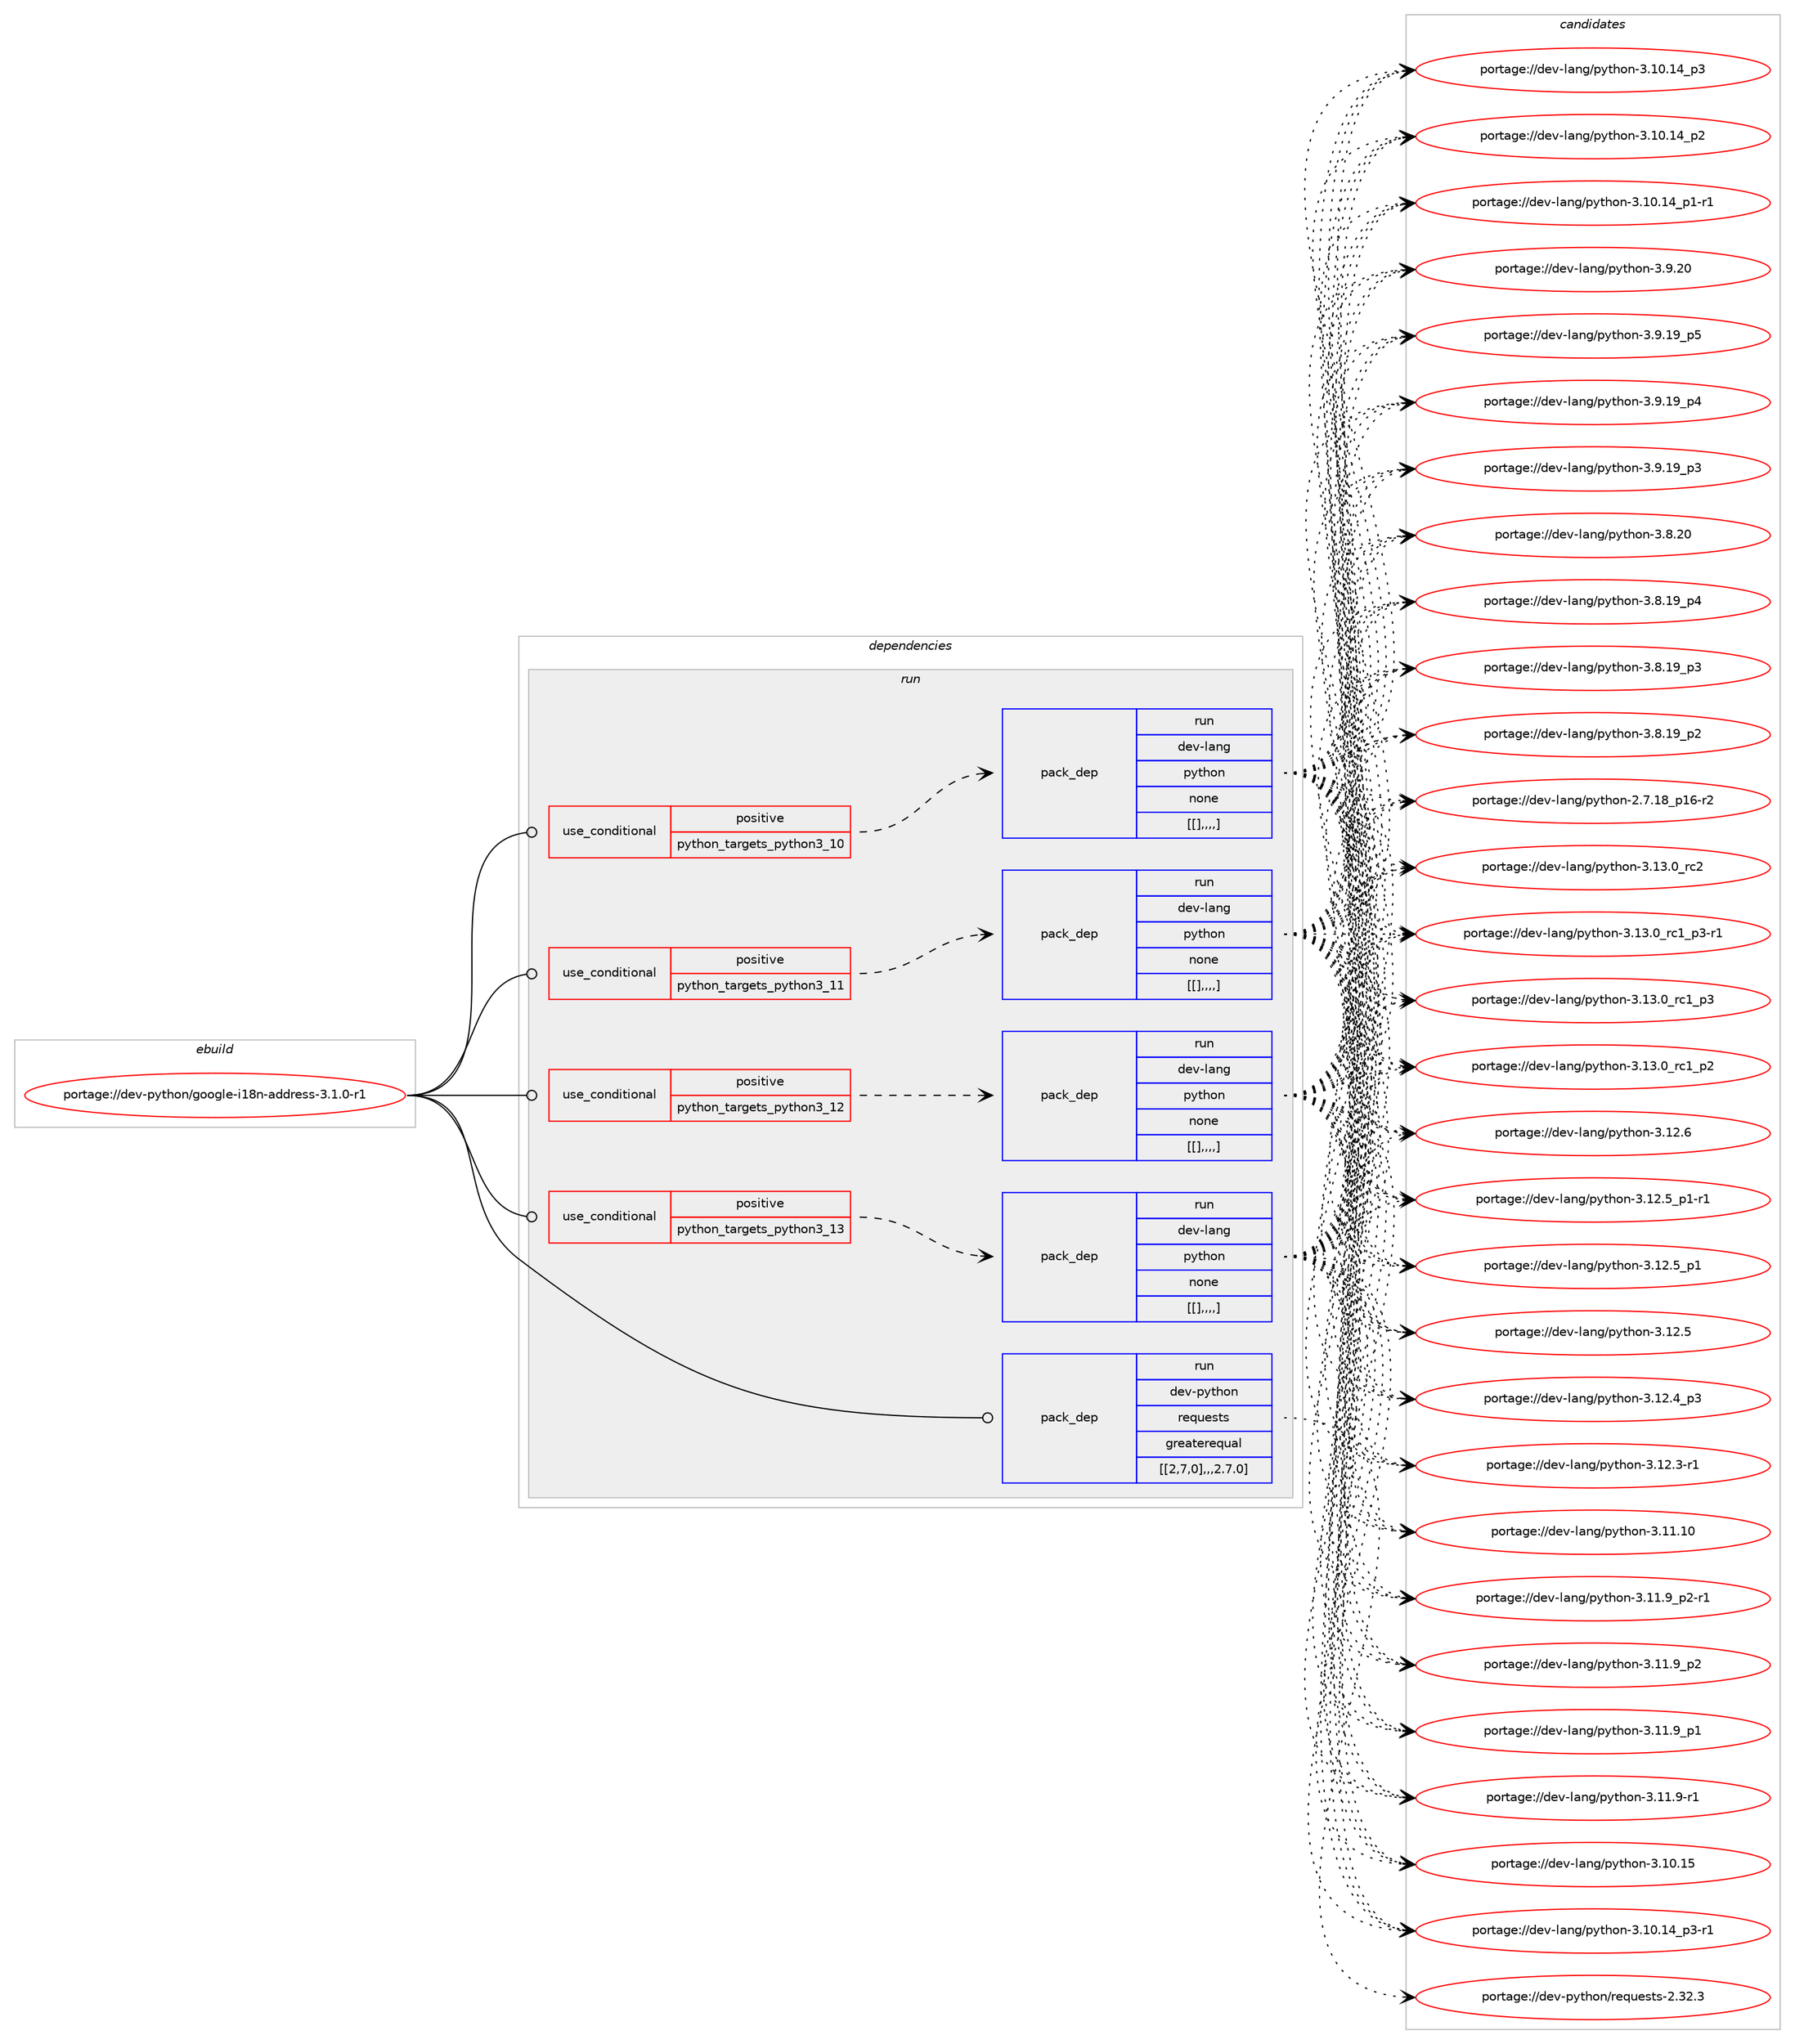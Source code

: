digraph prolog {

# *************
# Graph options
# *************

newrank=true;
concentrate=true;
compound=true;
graph [rankdir=LR,fontname=Helvetica,fontsize=10,ranksep=1.5];#, ranksep=2.5, nodesep=0.2];
edge  [arrowhead=vee];
node  [fontname=Helvetica,fontsize=10];

# **********
# The ebuild
# **********

subgraph cluster_leftcol {
color=gray;
label=<<i>ebuild</i>>;
id [label="portage://dev-python/google-i18n-address-3.1.0-r1", color=red, width=4, href="../dev-python/google-i18n-address-3.1.0-r1.svg"];
}

# ****************
# The dependencies
# ****************

subgraph cluster_midcol {
color=gray;
label=<<i>dependencies</i>>;
subgraph cluster_compile {
fillcolor="#eeeeee";
style=filled;
label=<<i>compile</i>>;
}
subgraph cluster_compileandrun {
fillcolor="#eeeeee";
style=filled;
label=<<i>compile and run</i>>;
}
subgraph cluster_run {
fillcolor="#eeeeee";
style=filled;
label=<<i>run</i>>;
subgraph cond33697 {
dependency148029 [label=<<TABLE BORDER="0" CELLBORDER="1" CELLSPACING="0" CELLPADDING="4"><TR><TD ROWSPAN="3" CELLPADDING="10">use_conditional</TD></TR><TR><TD>positive</TD></TR><TR><TD>python_targets_python3_10</TD></TR></TABLE>>, shape=none, color=red];
subgraph pack113114 {
dependency148030 [label=<<TABLE BORDER="0" CELLBORDER="1" CELLSPACING="0" CELLPADDING="4" WIDTH="220"><TR><TD ROWSPAN="6" CELLPADDING="30">pack_dep</TD></TR><TR><TD WIDTH="110">run</TD></TR><TR><TD>dev-lang</TD></TR><TR><TD>python</TD></TR><TR><TD>none</TD></TR><TR><TD>[[],,,,]</TD></TR></TABLE>>, shape=none, color=blue];
}
dependency148029:e -> dependency148030:w [weight=20,style="dashed",arrowhead="vee"];
}
id:e -> dependency148029:w [weight=20,style="solid",arrowhead="odot"];
subgraph cond33698 {
dependency148031 [label=<<TABLE BORDER="0" CELLBORDER="1" CELLSPACING="0" CELLPADDING="4"><TR><TD ROWSPAN="3" CELLPADDING="10">use_conditional</TD></TR><TR><TD>positive</TD></TR><TR><TD>python_targets_python3_11</TD></TR></TABLE>>, shape=none, color=red];
subgraph pack113115 {
dependency148032 [label=<<TABLE BORDER="0" CELLBORDER="1" CELLSPACING="0" CELLPADDING="4" WIDTH="220"><TR><TD ROWSPAN="6" CELLPADDING="30">pack_dep</TD></TR><TR><TD WIDTH="110">run</TD></TR><TR><TD>dev-lang</TD></TR><TR><TD>python</TD></TR><TR><TD>none</TD></TR><TR><TD>[[],,,,]</TD></TR></TABLE>>, shape=none, color=blue];
}
dependency148031:e -> dependency148032:w [weight=20,style="dashed",arrowhead="vee"];
}
id:e -> dependency148031:w [weight=20,style="solid",arrowhead="odot"];
subgraph cond33699 {
dependency148033 [label=<<TABLE BORDER="0" CELLBORDER="1" CELLSPACING="0" CELLPADDING="4"><TR><TD ROWSPAN="3" CELLPADDING="10">use_conditional</TD></TR><TR><TD>positive</TD></TR><TR><TD>python_targets_python3_12</TD></TR></TABLE>>, shape=none, color=red];
subgraph pack113116 {
dependency148034 [label=<<TABLE BORDER="0" CELLBORDER="1" CELLSPACING="0" CELLPADDING="4" WIDTH="220"><TR><TD ROWSPAN="6" CELLPADDING="30">pack_dep</TD></TR><TR><TD WIDTH="110">run</TD></TR><TR><TD>dev-lang</TD></TR><TR><TD>python</TD></TR><TR><TD>none</TD></TR><TR><TD>[[],,,,]</TD></TR></TABLE>>, shape=none, color=blue];
}
dependency148033:e -> dependency148034:w [weight=20,style="dashed",arrowhead="vee"];
}
id:e -> dependency148033:w [weight=20,style="solid",arrowhead="odot"];
subgraph cond33700 {
dependency148035 [label=<<TABLE BORDER="0" CELLBORDER="1" CELLSPACING="0" CELLPADDING="4"><TR><TD ROWSPAN="3" CELLPADDING="10">use_conditional</TD></TR><TR><TD>positive</TD></TR><TR><TD>python_targets_python3_13</TD></TR></TABLE>>, shape=none, color=red];
subgraph pack113117 {
dependency148036 [label=<<TABLE BORDER="0" CELLBORDER="1" CELLSPACING="0" CELLPADDING="4" WIDTH="220"><TR><TD ROWSPAN="6" CELLPADDING="30">pack_dep</TD></TR><TR><TD WIDTH="110">run</TD></TR><TR><TD>dev-lang</TD></TR><TR><TD>python</TD></TR><TR><TD>none</TD></TR><TR><TD>[[],,,,]</TD></TR></TABLE>>, shape=none, color=blue];
}
dependency148035:e -> dependency148036:w [weight=20,style="dashed",arrowhead="vee"];
}
id:e -> dependency148035:w [weight=20,style="solid",arrowhead="odot"];
subgraph pack113118 {
dependency148037 [label=<<TABLE BORDER="0" CELLBORDER="1" CELLSPACING="0" CELLPADDING="4" WIDTH="220"><TR><TD ROWSPAN="6" CELLPADDING="30">pack_dep</TD></TR><TR><TD WIDTH="110">run</TD></TR><TR><TD>dev-python</TD></TR><TR><TD>requests</TD></TR><TR><TD>greaterequal</TD></TR><TR><TD>[[2,7,0],,,2.7.0]</TD></TR></TABLE>>, shape=none, color=blue];
}
id:e -> dependency148037:w [weight=20,style="solid",arrowhead="odot"];
}
}

# **************
# The candidates
# **************

subgraph cluster_choices {
rank=same;
color=gray;
label=<<i>candidates</i>>;

subgraph choice113114 {
color=black;
nodesep=1;
choice10010111845108971101034711212111610411111045514649514648951149950 [label="portage://dev-lang/python-3.13.0_rc2", color=red, width=4,href="../dev-lang/python-3.13.0_rc2.svg"];
choice1001011184510897110103471121211161041111104551464951464895114994995112514511449 [label="portage://dev-lang/python-3.13.0_rc1_p3-r1", color=red, width=4,href="../dev-lang/python-3.13.0_rc1_p3-r1.svg"];
choice100101118451089711010347112121116104111110455146495146489511499499511251 [label="portage://dev-lang/python-3.13.0_rc1_p3", color=red, width=4,href="../dev-lang/python-3.13.0_rc1_p3.svg"];
choice100101118451089711010347112121116104111110455146495146489511499499511250 [label="portage://dev-lang/python-3.13.0_rc1_p2", color=red, width=4,href="../dev-lang/python-3.13.0_rc1_p2.svg"];
choice10010111845108971101034711212111610411111045514649504654 [label="portage://dev-lang/python-3.12.6", color=red, width=4,href="../dev-lang/python-3.12.6.svg"];
choice1001011184510897110103471121211161041111104551464950465395112494511449 [label="portage://dev-lang/python-3.12.5_p1-r1", color=red, width=4,href="../dev-lang/python-3.12.5_p1-r1.svg"];
choice100101118451089711010347112121116104111110455146495046539511249 [label="portage://dev-lang/python-3.12.5_p1", color=red, width=4,href="../dev-lang/python-3.12.5_p1.svg"];
choice10010111845108971101034711212111610411111045514649504653 [label="portage://dev-lang/python-3.12.5", color=red, width=4,href="../dev-lang/python-3.12.5.svg"];
choice100101118451089711010347112121116104111110455146495046529511251 [label="portage://dev-lang/python-3.12.4_p3", color=red, width=4,href="../dev-lang/python-3.12.4_p3.svg"];
choice100101118451089711010347112121116104111110455146495046514511449 [label="portage://dev-lang/python-3.12.3-r1", color=red, width=4,href="../dev-lang/python-3.12.3-r1.svg"];
choice1001011184510897110103471121211161041111104551464949464948 [label="portage://dev-lang/python-3.11.10", color=red, width=4,href="../dev-lang/python-3.11.10.svg"];
choice1001011184510897110103471121211161041111104551464949465795112504511449 [label="portage://dev-lang/python-3.11.9_p2-r1", color=red, width=4,href="../dev-lang/python-3.11.9_p2-r1.svg"];
choice100101118451089711010347112121116104111110455146494946579511250 [label="portage://dev-lang/python-3.11.9_p2", color=red, width=4,href="../dev-lang/python-3.11.9_p2.svg"];
choice100101118451089711010347112121116104111110455146494946579511249 [label="portage://dev-lang/python-3.11.9_p1", color=red, width=4,href="../dev-lang/python-3.11.9_p1.svg"];
choice100101118451089711010347112121116104111110455146494946574511449 [label="portage://dev-lang/python-3.11.9-r1", color=red, width=4,href="../dev-lang/python-3.11.9-r1.svg"];
choice1001011184510897110103471121211161041111104551464948464953 [label="portage://dev-lang/python-3.10.15", color=red, width=4,href="../dev-lang/python-3.10.15.svg"];
choice100101118451089711010347112121116104111110455146494846495295112514511449 [label="portage://dev-lang/python-3.10.14_p3-r1", color=red, width=4,href="../dev-lang/python-3.10.14_p3-r1.svg"];
choice10010111845108971101034711212111610411111045514649484649529511251 [label="portage://dev-lang/python-3.10.14_p3", color=red, width=4,href="../dev-lang/python-3.10.14_p3.svg"];
choice10010111845108971101034711212111610411111045514649484649529511250 [label="portage://dev-lang/python-3.10.14_p2", color=red, width=4,href="../dev-lang/python-3.10.14_p2.svg"];
choice100101118451089711010347112121116104111110455146494846495295112494511449 [label="portage://dev-lang/python-3.10.14_p1-r1", color=red, width=4,href="../dev-lang/python-3.10.14_p1-r1.svg"];
choice10010111845108971101034711212111610411111045514657465048 [label="portage://dev-lang/python-3.9.20", color=red, width=4,href="../dev-lang/python-3.9.20.svg"];
choice100101118451089711010347112121116104111110455146574649579511253 [label="portage://dev-lang/python-3.9.19_p5", color=red, width=4,href="../dev-lang/python-3.9.19_p5.svg"];
choice100101118451089711010347112121116104111110455146574649579511252 [label="portage://dev-lang/python-3.9.19_p4", color=red, width=4,href="../dev-lang/python-3.9.19_p4.svg"];
choice100101118451089711010347112121116104111110455146574649579511251 [label="portage://dev-lang/python-3.9.19_p3", color=red, width=4,href="../dev-lang/python-3.9.19_p3.svg"];
choice10010111845108971101034711212111610411111045514656465048 [label="portage://dev-lang/python-3.8.20", color=red, width=4,href="../dev-lang/python-3.8.20.svg"];
choice100101118451089711010347112121116104111110455146564649579511252 [label="portage://dev-lang/python-3.8.19_p4", color=red, width=4,href="../dev-lang/python-3.8.19_p4.svg"];
choice100101118451089711010347112121116104111110455146564649579511251 [label="portage://dev-lang/python-3.8.19_p3", color=red, width=4,href="../dev-lang/python-3.8.19_p3.svg"];
choice100101118451089711010347112121116104111110455146564649579511250 [label="portage://dev-lang/python-3.8.19_p2", color=red, width=4,href="../dev-lang/python-3.8.19_p2.svg"];
choice100101118451089711010347112121116104111110455046554649569511249544511450 [label="portage://dev-lang/python-2.7.18_p16-r2", color=red, width=4,href="../dev-lang/python-2.7.18_p16-r2.svg"];
dependency148030:e -> choice10010111845108971101034711212111610411111045514649514648951149950:w [style=dotted,weight="100"];
dependency148030:e -> choice1001011184510897110103471121211161041111104551464951464895114994995112514511449:w [style=dotted,weight="100"];
dependency148030:e -> choice100101118451089711010347112121116104111110455146495146489511499499511251:w [style=dotted,weight="100"];
dependency148030:e -> choice100101118451089711010347112121116104111110455146495146489511499499511250:w [style=dotted,weight="100"];
dependency148030:e -> choice10010111845108971101034711212111610411111045514649504654:w [style=dotted,weight="100"];
dependency148030:e -> choice1001011184510897110103471121211161041111104551464950465395112494511449:w [style=dotted,weight="100"];
dependency148030:e -> choice100101118451089711010347112121116104111110455146495046539511249:w [style=dotted,weight="100"];
dependency148030:e -> choice10010111845108971101034711212111610411111045514649504653:w [style=dotted,weight="100"];
dependency148030:e -> choice100101118451089711010347112121116104111110455146495046529511251:w [style=dotted,weight="100"];
dependency148030:e -> choice100101118451089711010347112121116104111110455146495046514511449:w [style=dotted,weight="100"];
dependency148030:e -> choice1001011184510897110103471121211161041111104551464949464948:w [style=dotted,weight="100"];
dependency148030:e -> choice1001011184510897110103471121211161041111104551464949465795112504511449:w [style=dotted,weight="100"];
dependency148030:e -> choice100101118451089711010347112121116104111110455146494946579511250:w [style=dotted,weight="100"];
dependency148030:e -> choice100101118451089711010347112121116104111110455146494946579511249:w [style=dotted,weight="100"];
dependency148030:e -> choice100101118451089711010347112121116104111110455146494946574511449:w [style=dotted,weight="100"];
dependency148030:e -> choice1001011184510897110103471121211161041111104551464948464953:w [style=dotted,weight="100"];
dependency148030:e -> choice100101118451089711010347112121116104111110455146494846495295112514511449:w [style=dotted,weight="100"];
dependency148030:e -> choice10010111845108971101034711212111610411111045514649484649529511251:w [style=dotted,weight="100"];
dependency148030:e -> choice10010111845108971101034711212111610411111045514649484649529511250:w [style=dotted,weight="100"];
dependency148030:e -> choice100101118451089711010347112121116104111110455146494846495295112494511449:w [style=dotted,weight="100"];
dependency148030:e -> choice10010111845108971101034711212111610411111045514657465048:w [style=dotted,weight="100"];
dependency148030:e -> choice100101118451089711010347112121116104111110455146574649579511253:w [style=dotted,weight="100"];
dependency148030:e -> choice100101118451089711010347112121116104111110455146574649579511252:w [style=dotted,weight="100"];
dependency148030:e -> choice100101118451089711010347112121116104111110455146574649579511251:w [style=dotted,weight="100"];
dependency148030:e -> choice10010111845108971101034711212111610411111045514656465048:w [style=dotted,weight="100"];
dependency148030:e -> choice100101118451089711010347112121116104111110455146564649579511252:w [style=dotted,weight="100"];
dependency148030:e -> choice100101118451089711010347112121116104111110455146564649579511251:w [style=dotted,weight="100"];
dependency148030:e -> choice100101118451089711010347112121116104111110455146564649579511250:w [style=dotted,weight="100"];
dependency148030:e -> choice100101118451089711010347112121116104111110455046554649569511249544511450:w [style=dotted,weight="100"];
}
subgraph choice113115 {
color=black;
nodesep=1;
choice10010111845108971101034711212111610411111045514649514648951149950 [label="portage://dev-lang/python-3.13.0_rc2", color=red, width=4,href="../dev-lang/python-3.13.0_rc2.svg"];
choice1001011184510897110103471121211161041111104551464951464895114994995112514511449 [label="portage://dev-lang/python-3.13.0_rc1_p3-r1", color=red, width=4,href="../dev-lang/python-3.13.0_rc1_p3-r1.svg"];
choice100101118451089711010347112121116104111110455146495146489511499499511251 [label="portage://dev-lang/python-3.13.0_rc1_p3", color=red, width=4,href="../dev-lang/python-3.13.0_rc1_p3.svg"];
choice100101118451089711010347112121116104111110455146495146489511499499511250 [label="portage://dev-lang/python-3.13.0_rc1_p2", color=red, width=4,href="../dev-lang/python-3.13.0_rc1_p2.svg"];
choice10010111845108971101034711212111610411111045514649504654 [label="portage://dev-lang/python-3.12.6", color=red, width=4,href="../dev-lang/python-3.12.6.svg"];
choice1001011184510897110103471121211161041111104551464950465395112494511449 [label="portage://dev-lang/python-3.12.5_p1-r1", color=red, width=4,href="../dev-lang/python-3.12.5_p1-r1.svg"];
choice100101118451089711010347112121116104111110455146495046539511249 [label="portage://dev-lang/python-3.12.5_p1", color=red, width=4,href="../dev-lang/python-3.12.5_p1.svg"];
choice10010111845108971101034711212111610411111045514649504653 [label="portage://dev-lang/python-3.12.5", color=red, width=4,href="../dev-lang/python-3.12.5.svg"];
choice100101118451089711010347112121116104111110455146495046529511251 [label="portage://dev-lang/python-3.12.4_p3", color=red, width=4,href="../dev-lang/python-3.12.4_p3.svg"];
choice100101118451089711010347112121116104111110455146495046514511449 [label="portage://dev-lang/python-3.12.3-r1", color=red, width=4,href="../dev-lang/python-3.12.3-r1.svg"];
choice1001011184510897110103471121211161041111104551464949464948 [label="portage://dev-lang/python-3.11.10", color=red, width=4,href="../dev-lang/python-3.11.10.svg"];
choice1001011184510897110103471121211161041111104551464949465795112504511449 [label="portage://dev-lang/python-3.11.9_p2-r1", color=red, width=4,href="../dev-lang/python-3.11.9_p2-r1.svg"];
choice100101118451089711010347112121116104111110455146494946579511250 [label="portage://dev-lang/python-3.11.9_p2", color=red, width=4,href="../dev-lang/python-3.11.9_p2.svg"];
choice100101118451089711010347112121116104111110455146494946579511249 [label="portage://dev-lang/python-3.11.9_p1", color=red, width=4,href="../dev-lang/python-3.11.9_p1.svg"];
choice100101118451089711010347112121116104111110455146494946574511449 [label="portage://dev-lang/python-3.11.9-r1", color=red, width=4,href="../dev-lang/python-3.11.9-r1.svg"];
choice1001011184510897110103471121211161041111104551464948464953 [label="portage://dev-lang/python-3.10.15", color=red, width=4,href="../dev-lang/python-3.10.15.svg"];
choice100101118451089711010347112121116104111110455146494846495295112514511449 [label="portage://dev-lang/python-3.10.14_p3-r1", color=red, width=4,href="../dev-lang/python-3.10.14_p3-r1.svg"];
choice10010111845108971101034711212111610411111045514649484649529511251 [label="portage://dev-lang/python-3.10.14_p3", color=red, width=4,href="../dev-lang/python-3.10.14_p3.svg"];
choice10010111845108971101034711212111610411111045514649484649529511250 [label="portage://dev-lang/python-3.10.14_p2", color=red, width=4,href="../dev-lang/python-3.10.14_p2.svg"];
choice100101118451089711010347112121116104111110455146494846495295112494511449 [label="portage://dev-lang/python-3.10.14_p1-r1", color=red, width=4,href="../dev-lang/python-3.10.14_p1-r1.svg"];
choice10010111845108971101034711212111610411111045514657465048 [label="portage://dev-lang/python-3.9.20", color=red, width=4,href="../dev-lang/python-3.9.20.svg"];
choice100101118451089711010347112121116104111110455146574649579511253 [label="portage://dev-lang/python-3.9.19_p5", color=red, width=4,href="../dev-lang/python-3.9.19_p5.svg"];
choice100101118451089711010347112121116104111110455146574649579511252 [label="portage://dev-lang/python-3.9.19_p4", color=red, width=4,href="../dev-lang/python-3.9.19_p4.svg"];
choice100101118451089711010347112121116104111110455146574649579511251 [label="portage://dev-lang/python-3.9.19_p3", color=red, width=4,href="../dev-lang/python-3.9.19_p3.svg"];
choice10010111845108971101034711212111610411111045514656465048 [label="portage://dev-lang/python-3.8.20", color=red, width=4,href="../dev-lang/python-3.8.20.svg"];
choice100101118451089711010347112121116104111110455146564649579511252 [label="portage://dev-lang/python-3.8.19_p4", color=red, width=4,href="../dev-lang/python-3.8.19_p4.svg"];
choice100101118451089711010347112121116104111110455146564649579511251 [label="portage://dev-lang/python-3.8.19_p3", color=red, width=4,href="../dev-lang/python-3.8.19_p3.svg"];
choice100101118451089711010347112121116104111110455146564649579511250 [label="portage://dev-lang/python-3.8.19_p2", color=red, width=4,href="../dev-lang/python-3.8.19_p2.svg"];
choice100101118451089711010347112121116104111110455046554649569511249544511450 [label="portage://dev-lang/python-2.7.18_p16-r2", color=red, width=4,href="../dev-lang/python-2.7.18_p16-r2.svg"];
dependency148032:e -> choice10010111845108971101034711212111610411111045514649514648951149950:w [style=dotted,weight="100"];
dependency148032:e -> choice1001011184510897110103471121211161041111104551464951464895114994995112514511449:w [style=dotted,weight="100"];
dependency148032:e -> choice100101118451089711010347112121116104111110455146495146489511499499511251:w [style=dotted,weight="100"];
dependency148032:e -> choice100101118451089711010347112121116104111110455146495146489511499499511250:w [style=dotted,weight="100"];
dependency148032:e -> choice10010111845108971101034711212111610411111045514649504654:w [style=dotted,weight="100"];
dependency148032:e -> choice1001011184510897110103471121211161041111104551464950465395112494511449:w [style=dotted,weight="100"];
dependency148032:e -> choice100101118451089711010347112121116104111110455146495046539511249:w [style=dotted,weight="100"];
dependency148032:e -> choice10010111845108971101034711212111610411111045514649504653:w [style=dotted,weight="100"];
dependency148032:e -> choice100101118451089711010347112121116104111110455146495046529511251:w [style=dotted,weight="100"];
dependency148032:e -> choice100101118451089711010347112121116104111110455146495046514511449:w [style=dotted,weight="100"];
dependency148032:e -> choice1001011184510897110103471121211161041111104551464949464948:w [style=dotted,weight="100"];
dependency148032:e -> choice1001011184510897110103471121211161041111104551464949465795112504511449:w [style=dotted,weight="100"];
dependency148032:e -> choice100101118451089711010347112121116104111110455146494946579511250:w [style=dotted,weight="100"];
dependency148032:e -> choice100101118451089711010347112121116104111110455146494946579511249:w [style=dotted,weight="100"];
dependency148032:e -> choice100101118451089711010347112121116104111110455146494946574511449:w [style=dotted,weight="100"];
dependency148032:e -> choice1001011184510897110103471121211161041111104551464948464953:w [style=dotted,weight="100"];
dependency148032:e -> choice100101118451089711010347112121116104111110455146494846495295112514511449:w [style=dotted,weight="100"];
dependency148032:e -> choice10010111845108971101034711212111610411111045514649484649529511251:w [style=dotted,weight="100"];
dependency148032:e -> choice10010111845108971101034711212111610411111045514649484649529511250:w [style=dotted,weight="100"];
dependency148032:e -> choice100101118451089711010347112121116104111110455146494846495295112494511449:w [style=dotted,weight="100"];
dependency148032:e -> choice10010111845108971101034711212111610411111045514657465048:w [style=dotted,weight="100"];
dependency148032:e -> choice100101118451089711010347112121116104111110455146574649579511253:w [style=dotted,weight="100"];
dependency148032:e -> choice100101118451089711010347112121116104111110455146574649579511252:w [style=dotted,weight="100"];
dependency148032:e -> choice100101118451089711010347112121116104111110455146574649579511251:w [style=dotted,weight="100"];
dependency148032:e -> choice10010111845108971101034711212111610411111045514656465048:w [style=dotted,weight="100"];
dependency148032:e -> choice100101118451089711010347112121116104111110455146564649579511252:w [style=dotted,weight="100"];
dependency148032:e -> choice100101118451089711010347112121116104111110455146564649579511251:w [style=dotted,weight="100"];
dependency148032:e -> choice100101118451089711010347112121116104111110455146564649579511250:w [style=dotted,weight="100"];
dependency148032:e -> choice100101118451089711010347112121116104111110455046554649569511249544511450:w [style=dotted,weight="100"];
}
subgraph choice113116 {
color=black;
nodesep=1;
choice10010111845108971101034711212111610411111045514649514648951149950 [label="portage://dev-lang/python-3.13.0_rc2", color=red, width=4,href="../dev-lang/python-3.13.0_rc2.svg"];
choice1001011184510897110103471121211161041111104551464951464895114994995112514511449 [label="portage://dev-lang/python-3.13.0_rc1_p3-r1", color=red, width=4,href="../dev-lang/python-3.13.0_rc1_p3-r1.svg"];
choice100101118451089711010347112121116104111110455146495146489511499499511251 [label="portage://dev-lang/python-3.13.0_rc1_p3", color=red, width=4,href="../dev-lang/python-3.13.0_rc1_p3.svg"];
choice100101118451089711010347112121116104111110455146495146489511499499511250 [label="portage://dev-lang/python-3.13.0_rc1_p2", color=red, width=4,href="../dev-lang/python-3.13.0_rc1_p2.svg"];
choice10010111845108971101034711212111610411111045514649504654 [label="portage://dev-lang/python-3.12.6", color=red, width=4,href="../dev-lang/python-3.12.6.svg"];
choice1001011184510897110103471121211161041111104551464950465395112494511449 [label="portage://dev-lang/python-3.12.5_p1-r1", color=red, width=4,href="../dev-lang/python-3.12.5_p1-r1.svg"];
choice100101118451089711010347112121116104111110455146495046539511249 [label="portage://dev-lang/python-3.12.5_p1", color=red, width=4,href="../dev-lang/python-3.12.5_p1.svg"];
choice10010111845108971101034711212111610411111045514649504653 [label="portage://dev-lang/python-3.12.5", color=red, width=4,href="../dev-lang/python-3.12.5.svg"];
choice100101118451089711010347112121116104111110455146495046529511251 [label="portage://dev-lang/python-3.12.4_p3", color=red, width=4,href="../dev-lang/python-3.12.4_p3.svg"];
choice100101118451089711010347112121116104111110455146495046514511449 [label="portage://dev-lang/python-3.12.3-r1", color=red, width=4,href="../dev-lang/python-3.12.3-r1.svg"];
choice1001011184510897110103471121211161041111104551464949464948 [label="portage://dev-lang/python-3.11.10", color=red, width=4,href="../dev-lang/python-3.11.10.svg"];
choice1001011184510897110103471121211161041111104551464949465795112504511449 [label="portage://dev-lang/python-3.11.9_p2-r1", color=red, width=4,href="../dev-lang/python-3.11.9_p2-r1.svg"];
choice100101118451089711010347112121116104111110455146494946579511250 [label="portage://dev-lang/python-3.11.9_p2", color=red, width=4,href="../dev-lang/python-3.11.9_p2.svg"];
choice100101118451089711010347112121116104111110455146494946579511249 [label="portage://dev-lang/python-3.11.9_p1", color=red, width=4,href="../dev-lang/python-3.11.9_p1.svg"];
choice100101118451089711010347112121116104111110455146494946574511449 [label="portage://dev-lang/python-3.11.9-r1", color=red, width=4,href="../dev-lang/python-3.11.9-r1.svg"];
choice1001011184510897110103471121211161041111104551464948464953 [label="portage://dev-lang/python-3.10.15", color=red, width=4,href="../dev-lang/python-3.10.15.svg"];
choice100101118451089711010347112121116104111110455146494846495295112514511449 [label="portage://dev-lang/python-3.10.14_p3-r1", color=red, width=4,href="../dev-lang/python-3.10.14_p3-r1.svg"];
choice10010111845108971101034711212111610411111045514649484649529511251 [label="portage://dev-lang/python-3.10.14_p3", color=red, width=4,href="../dev-lang/python-3.10.14_p3.svg"];
choice10010111845108971101034711212111610411111045514649484649529511250 [label="portage://dev-lang/python-3.10.14_p2", color=red, width=4,href="../dev-lang/python-3.10.14_p2.svg"];
choice100101118451089711010347112121116104111110455146494846495295112494511449 [label="portage://dev-lang/python-3.10.14_p1-r1", color=red, width=4,href="../dev-lang/python-3.10.14_p1-r1.svg"];
choice10010111845108971101034711212111610411111045514657465048 [label="portage://dev-lang/python-3.9.20", color=red, width=4,href="../dev-lang/python-3.9.20.svg"];
choice100101118451089711010347112121116104111110455146574649579511253 [label="portage://dev-lang/python-3.9.19_p5", color=red, width=4,href="../dev-lang/python-3.9.19_p5.svg"];
choice100101118451089711010347112121116104111110455146574649579511252 [label="portage://dev-lang/python-3.9.19_p4", color=red, width=4,href="../dev-lang/python-3.9.19_p4.svg"];
choice100101118451089711010347112121116104111110455146574649579511251 [label="portage://dev-lang/python-3.9.19_p3", color=red, width=4,href="../dev-lang/python-3.9.19_p3.svg"];
choice10010111845108971101034711212111610411111045514656465048 [label="portage://dev-lang/python-3.8.20", color=red, width=4,href="../dev-lang/python-3.8.20.svg"];
choice100101118451089711010347112121116104111110455146564649579511252 [label="portage://dev-lang/python-3.8.19_p4", color=red, width=4,href="../dev-lang/python-3.8.19_p4.svg"];
choice100101118451089711010347112121116104111110455146564649579511251 [label="portage://dev-lang/python-3.8.19_p3", color=red, width=4,href="../dev-lang/python-3.8.19_p3.svg"];
choice100101118451089711010347112121116104111110455146564649579511250 [label="portage://dev-lang/python-3.8.19_p2", color=red, width=4,href="../dev-lang/python-3.8.19_p2.svg"];
choice100101118451089711010347112121116104111110455046554649569511249544511450 [label="portage://dev-lang/python-2.7.18_p16-r2", color=red, width=4,href="../dev-lang/python-2.7.18_p16-r2.svg"];
dependency148034:e -> choice10010111845108971101034711212111610411111045514649514648951149950:w [style=dotted,weight="100"];
dependency148034:e -> choice1001011184510897110103471121211161041111104551464951464895114994995112514511449:w [style=dotted,weight="100"];
dependency148034:e -> choice100101118451089711010347112121116104111110455146495146489511499499511251:w [style=dotted,weight="100"];
dependency148034:e -> choice100101118451089711010347112121116104111110455146495146489511499499511250:w [style=dotted,weight="100"];
dependency148034:e -> choice10010111845108971101034711212111610411111045514649504654:w [style=dotted,weight="100"];
dependency148034:e -> choice1001011184510897110103471121211161041111104551464950465395112494511449:w [style=dotted,weight="100"];
dependency148034:e -> choice100101118451089711010347112121116104111110455146495046539511249:w [style=dotted,weight="100"];
dependency148034:e -> choice10010111845108971101034711212111610411111045514649504653:w [style=dotted,weight="100"];
dependency148034:e -> choice100101118451089711010347112121116104111110455146495046529511251:w [style=dotted,weight="100"];
dependency148034:e -> choice100101118451089711010347112121116104111110455146495046514511449:w [style=dotted,weight="100"];
dependency148034:e -> choice1001011184510897110103471121211161041111104551464949464948:w [style=dotted,weight="100"];
dependency148034:e -> choice1001011184510897110103471121211161041111104551464949465795112504511449:w [style=dotted,weight="100"];
dependency148034:e -> choice100101118451089711010347112121116104111110455146494946579511250:w [style=dotted,weight="100"];
dependency148034:e -> choice100101118451089711010347112121116104111110455146494946579511249:w [style=dotted,weight="100"];
dependency148034:e -> choice100101118451089711010347112121116104111110455146494946574511449:w [style=dotted,weight="100"];
dependency148034:e -> choice1001011184510897110103471121211161041111104551464948464953:w [style=dotted,weight="100"];
dependency148034:e -> choice100101118451089711010347112121116104111110455146494846495295112514511449:w [style=dotted,weight="100"];
dependency148034:e -> choice10010111845108971101034711212111610411111045514649484649529511251:w [style=dotted,weight="100"];
dependency148034:e -> choice10010111845108971101034711212111610411111045514649484649529511250:w [style=dotted,weight="100"];
dependency148034:e -> choice100101118451089711010347112121116104111110455146494846495295112494511449:w [style=dotted,weight="100"];
dependency148034:e -> choice10010111845108971101034711212111610411111045514657465048:w [style=dotted,weight="100"];
dependency148034:e -> choice100101118451089711010347112121116104111110455146574649579511253:w [style=dotted,weight="100"];
dependency148034:e -> choice100101118451089711010347112121116104111110455146574649579511252:w [style=dotted,weight="100"];
dependency148034:e -> choice100101118451089711010347112121116104111110455146574649579511251:w [style=dotted,weight="100"];
dependency148034:e -> choice10010111845108971101034711212111610411111045514656465048:w [style=dotted,weight="100"];
dependency148034:e -> choice100101118451089711010347112121116104111110455146564649579511252:w [style=dotted,weight="100"];
dependency148034:e -> choice100101118451089711010347112121116104111110455146564649579511251:w [style=dotted,weight="100"];
dependency148034:e -> choice100101118451089711010347112121116104111110455146564649579511250:w [style=dotted,weight="100"];
dependency148034:e -> choice100101118451089711010347112121116104111110455046554649569511249544511450:w [style=dotted,weight="100"];
}
subgraph choice113117 {
color=black;
nodesep=1;
choice10010111845108971101034711212111610411111045514649514648951149950 [label="portage://dev-lang/python-3.13.0_rc2", color=red, width=4,href="../dev-lang/python-3.13.0_rc2.svg"];
choice1001011184510897110103471121211161041111104551464951464895114994995112514511449 [label="portage://dev-lang/python-3.13.0_rc1_p3-r1", color=red, width=4,href="../dev-lang/python-3.13.0_rc1_p3-r1.svg"];
choice100101118451089711010347112121116104111110455146495146489511499499511251 [label="portage://dev-lang/python-3.13.0_rc1_p3", color=red, width=4,href="../dev-lang/python-3.13.0_rc1_p3.svg"];
choice100101118451089711010347112121116104111110455146495146489511499499511250 [label="portage://dev-lang/python-3.13.0_rc1_p2", color=red, width=4,href="../dev-lang/python-3.13.0_rc1_p2.svg"];
choice10010111845108971101034711212111610411111045514649504654 [label="portage://dev-lang/python-3.12.6", color=red, width=4,href="../dev-lang/python-3.12.6.svg"];
choice1001011184510897110103471121211161041111104551464950465395112494511449 [label="portage://dev-lang/python-3.12.5_p1-r1", color=red, width=4,href="../dev-lang/python-3.12.5_p1-r1.svg"];
choice100101118451089711010347112121116104111110455146495046539511249 [label="portage://dev-lang/python-3.12.5_p1", color=red, width=4,href="../dev-lang/python-3.12.5_p1.svg"];
choice10010111845108971101034711212111610411111045514649504653 [label="portage://dev-lang/python-3.12.5", color=red, width=4,href="../dev-lang/python-3.12.5.svg"];
choice100101118451089711010347112121116104111110455146495046529511251 [label="portage://dev-lang/python-3.12.4_p3", color=red, width=4,href="../dev-lang/python-3.12.4_p3.svg"];
choice100101118451089711010347112121116104111110455146495046514511449 [label="portage://dev-lang/python-3.12.3-r1", color=red, width=4,href="../dev-lang/python-3.12.3-r1.svg"];
choice1001011184510897110103471121211161041111104551464949464948 [label="portage://dev-lang/python-3.11.10", color=red, width=4,href="../dev-lang/python-3.11.10.svg"];
choice1001011184510897110103471121211161041111104551464949465795112504511449 [label="portage://dev-lang/python-3.11.9_p2-r1", color=red, width=4,href="../dev-lang/python-3.11.9_p2-r1.svg"];
choice100101118451089711010347112121116104111110455146494946579511250 [label="portage://dev-lang/python-3.11.9_p2", color=red, width=4,href="../dev-lang/python-3.11.9_p2.svg"];
choice100101118451089711010347112121116104111110455146494946579511249 [label="portage://dev-lang/python-3.11.9_p1", color=red, width=4,href="../dev-lang/python-3.11.9_p1.svg"];
choice100101118451089711010347112121116104111110455146494946574511449 [label="portage://dev-lang/python-3.11.9-r1", color=red, width=4,href="../dev-lang/python-3.11.9-r1.svg"];
choice1001011184510897110103471121211161041111104551464948464953 [label="portage://dev-lang/python-3.10.15", color=red, width=4,href="../dev-lang/python-3.10.15.svg"];
choice100101118451089711010347112121116104111110455146494846495295112514511449 [label="portage://dev-lang/python-3.10.14_p3-r1", color=red, width=4,href="../dev-lang/python-3.10.14_p3-r1.svg"];
choice10010111845108971101034711212111610411111045514649484649529511251 [label="portage://dev-lang/python-3.10.14_p3", color=red, width=4,href="../dev-lang/python-3.10.14_p3.svg"];
choice10010111845108971101034711212111610411111045514649484649529511250 [label="portage://dev-lang/python-3.10.14_p2", color=red, width=4,href="../dev-lang/python-3.10.14_p2.svg"];
choice100101118451089711010347112121116104111110455146494846495295112494511449 [label="portage://dev-lang/python-3.10.14_p1-r1", color=red, width=4,href="../dev-lang/python-3.10.14_p1-r1.svg"];
choice10010111845108971101034711212111610411111045514657465048 [label="portage://dev-lang/python-3.9.20", color=red, width=4,href="../dev-lang/python-3.9.20.svg"];
choice100101118451089711010347112121116104111110455146574649579511253 [label="portage://dev-lang/python-3.9.19_p5", color=red, width=4,href="../dev-lang/python-3.9.19_p5.svg"];
choice100101118451089711010347112121116104111110455146574649579511252 [label="portage://dev-lang/python-3.9.19_p4", color=red, width=4,href="../dev-lang/python-3.9.19_p4.svg"];
choice100101118451089711010347112121116104111110455146574649579511251 [label="portage://dev-lang/python-3.9.19_p3", color=red, width=4,href="../dev-lang/python-3.9.19_p3.svg"];
choice10010111845108971101034711212111610411111045514656465048 [label="portage://dev-lang/python-3.8.20", color=red, width=4,href="../dev-lang/python-3.8.20.svg"];
choice100101118451089711010347112121116104111110455146564649579511252 [label="portage://dev-lang/python-3.8.19_p4", color=red, width=4,href="../dev-lang/python-3.8.19_p4.svg"];
choice100101118451089711010347112121116104111110455146564649579511251 [label="portage://dev-lang/python-3.8.19_p3", color=red, width=4,href="../dev-lang/python-3.8.19_p3.svg"];
choice100101118451089711010347112121116104111110455146564649579511250 [label="portage://dev-lang/python-3.8.19_p2", color=red, width=4,href="../dev-lang/python-3.8.19_p2.svg"];
choice100101118451089711010347112121116104111110455046554649569511249544511450 [label="portage://dev-lang/python-2.7.18_p16-r2", color=red, width=4,href="../dev-lang/python-2.7.18_p16-r2.svg"];
dependency148036:e -> choice10010111845108971101034711212111610411111045514649514648951149950:w [style=dotted,weight="100"];
dependency148036:e -> choice1001011184510897110103471121211161041111104551464951464895114994995112514511449:w [style=dotted,weight="100"];
dependency148036:e -> choice100101118451089711010347112121116104111110455146495146489511499499511251:w [style=dotted,weight="100"];
dependency148036:e -> choice100101118451089711010347112121116104111110455146495146489511499499511250:w [style=dotted,weight="100"];
dependency148036:e -> choice10010111845108971101034711212111610411111045514649504654:w [style=dotted,weight="100"];
dependency148036:e -> choice1001011184510897110103471121211161041111104551464950465395112494511449:w [style=dotted,weight="100"];
dependency148036:e -> choice100101118451089711010347112121116104111110455146495046539511249:w [style=dotted,weight="100"];
dependency148036:e -> choice10010111845108971101034711212111610411111045514649504653:w [style=dotted,weight="100"];
dependency148036:e -> choice100101118451089711010347112121116104111110455146495046529511251:w [style=dotted,weight="100"];
dependency148036:e -> choice100101118451089711010347112121116104111110455146495046514511449:w [style=dotted,weight="100"];
dependency148036:e -> choice1001011184510897110103471121211161041111104551464949464948:w [style=dotted,weight="100"];
dependency148036:e -> choice1001011184510897110103471121211161041111104551464949465795112504511449:w [style=dotted,weight="100"];
dependency148036:e -> choice100101118451089711010347112121116104111110455146494946579511250:w [style=dotted,weight="100"];
dependency148036:e -> choice100101118451089711010347112121116104111110455146494946579511249:w [style=dotted,weight="100"];
dependency148036:e -> choice100101118451089711010347112121116104111110455146494946574511449:w [style=dotted,weight="100"];
dependency148036:e -> choice1001011184510897110103471121211161041111104551464948464953:w [style=dotted,weight="100"];
dependency148036:e -> choice100101118451089711010347112121116104111110455146494846495295112514511449:w [style=dotted,weight="100"];
dependency148036:e -> choice10010111845108971101034711212111610411111045514649484649529511251:w [style=dotted,weight="100"];
dependency148036:e -> choice10010111845108971101034711212111610411111045514649484649529511250:w [style=dotted,weight="100"];
dependency148036:e -> choice100101118451089711010347112121116104111110455146494846495295112494511449:w [style=dotted,weight="100"];
dependency148036:e -> choice10010111845108971101034711212111610411111045514657465048:w [style=dotted,weight="100"];
dependency148036:e -> choice100101118451089711010347112121116104111110455146574649579511253:w [style=dotted,weight="100"];
dependency148036:e -> choice100101118451089711010347112121116104111110455146574649579511252:w [style=dotted,weight="100"];
dependency148036:e -> choice100101118451089711010347112121116104111110455146574649579511251:w [style=dotted,weight="100"];
dependency148036:e -> choice10010111845108971101034711212111610411111045514656465048:w [style=dotted,weight="100"];
dependency148036:e -> choice100101118451089711010347112121116104111110455146564649579511252:w [style=dotted,weight="100"];
dependency148036:e -> choice100101118451089711010347112121116104111110455146564649579511251:w [style=dotted,weight="100"];
dependency148036:e -> choice100101118451089711010347112121116104111110455146564649579511250:w [style=dotted,weight="100"];
dependency148036:e -> choice100101118451089711010347112121116104111110455046554649569511249544511450:w [style=dotted,weight="100"];
}
subgraph choice113118 {
color=black;
nodesep=1;
choice100101118451121211161041111104711410111311710111511611545504651504651 [label="portage://dev-python/requests-2.32.3", color=red, width=4,href="../dev-python/requests-2.32.3.svg"];
dependency148037:e -> choice100101118451121211161041111104711410111311710111511611545504651504651:w [style=dotted,weight="100"];
}
}

}
